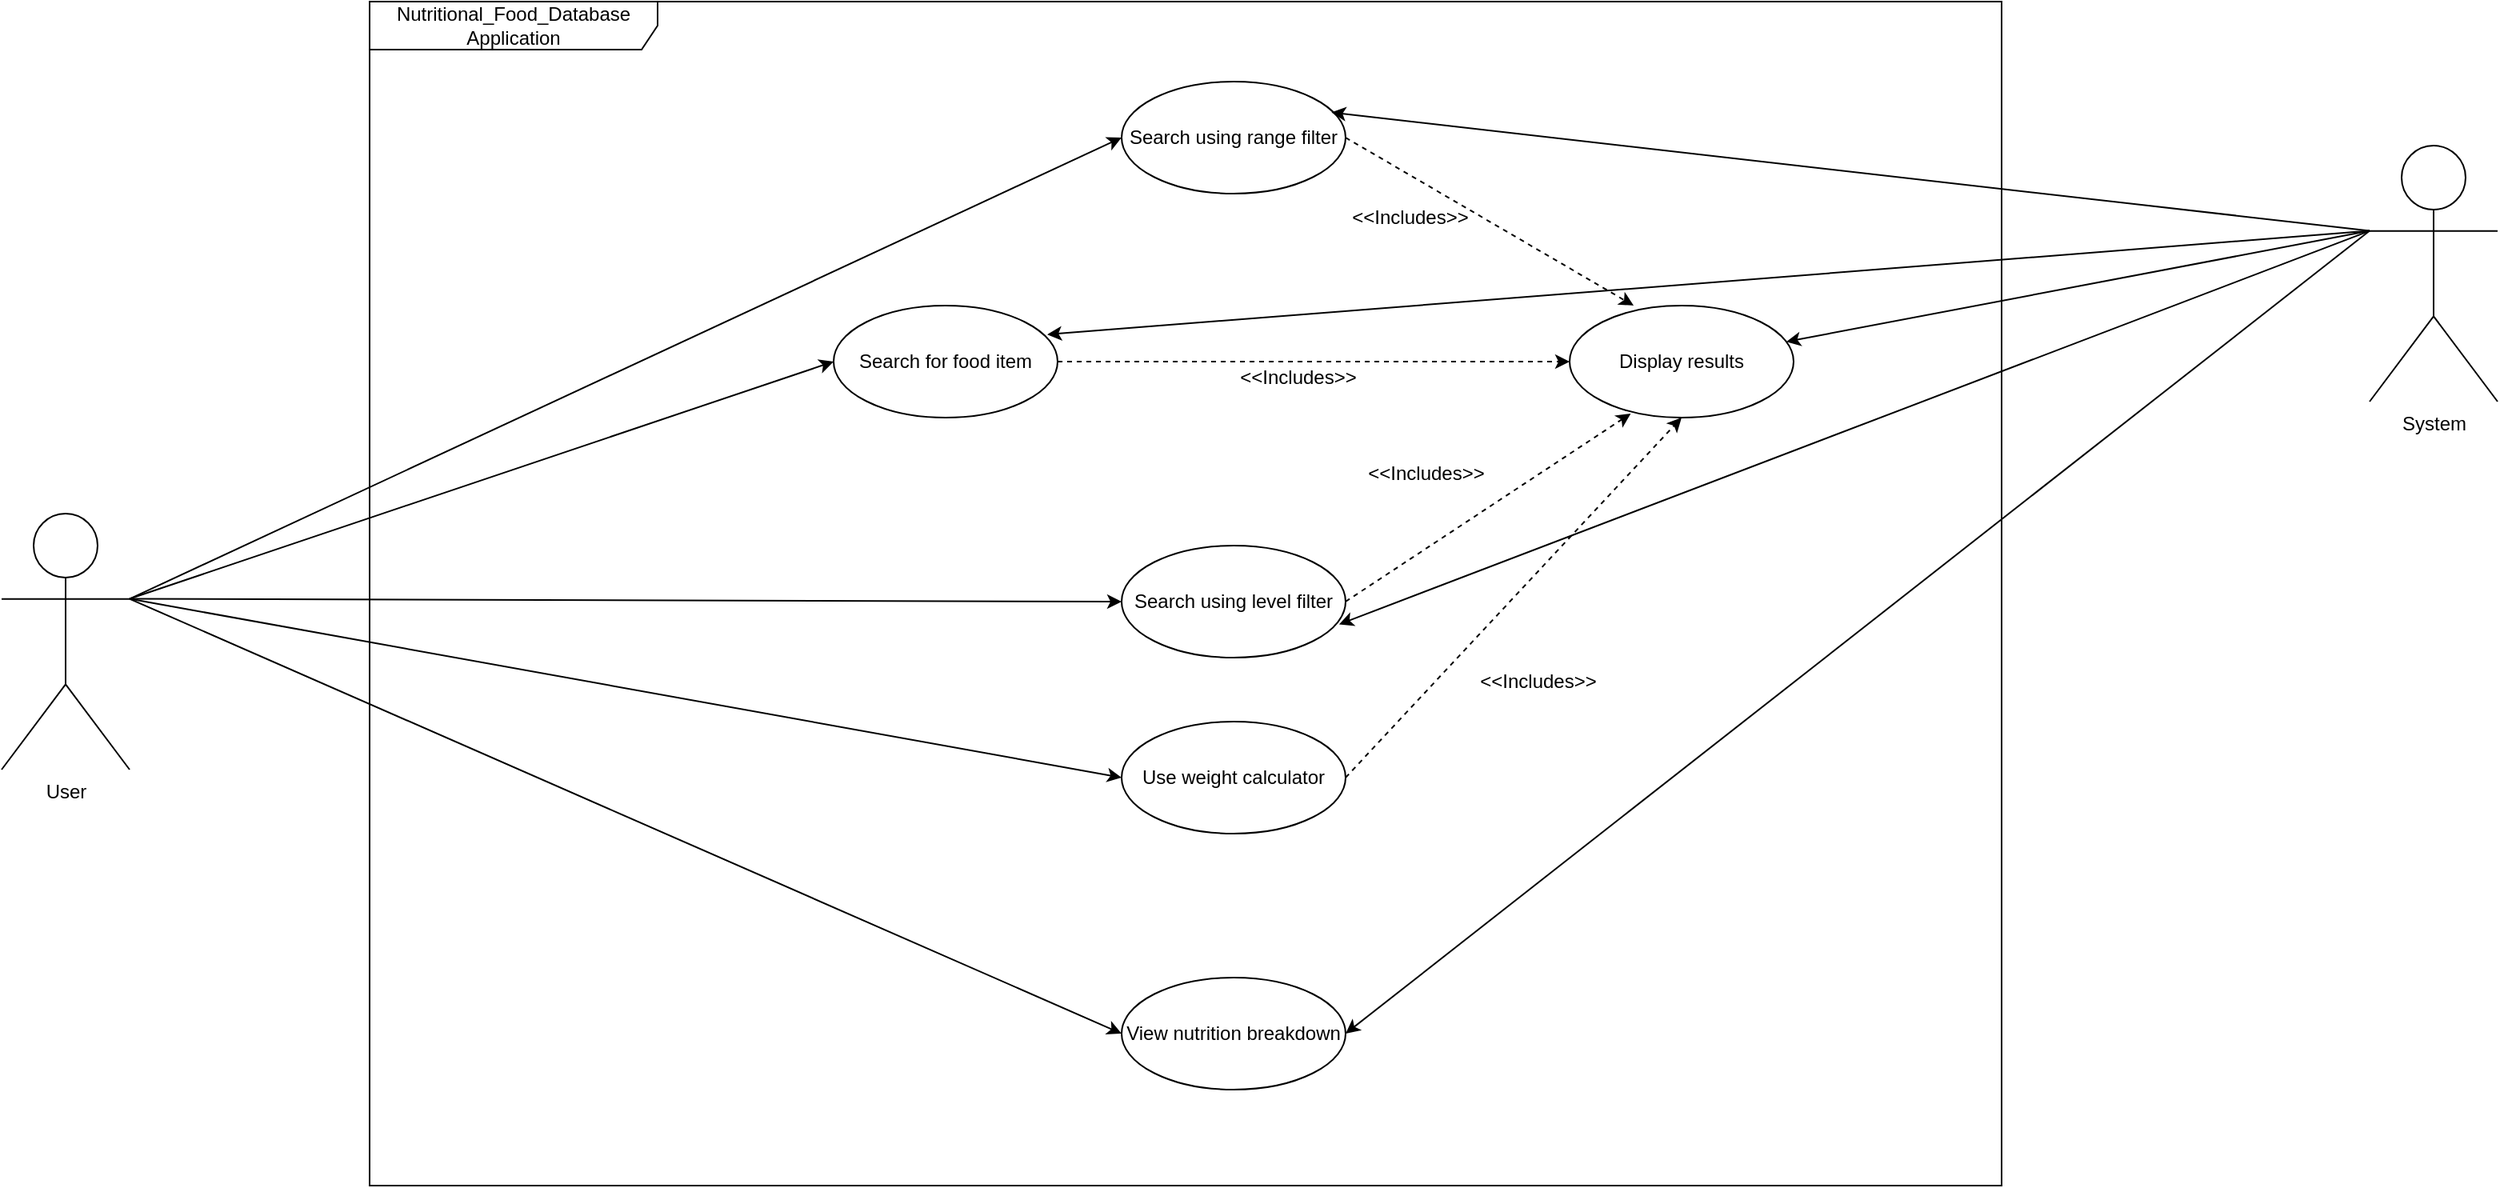 <mxfile version="24.7.7">
  <diagram name="Page-1" id="2261PH8Z9EJJNpethrZJ">
    <mxGraphModel dx="2950" dy="1060" grid="1" gridSize="10" guides="1" tooltips="1" connect="1" arrows="1" fold="1" page="1" pageScale="1" pageWidth="850" pageHeight="1100" math="0" shadow="0">
      <root>
        <mxCell id="0" />
        <mxCell id="1" parent="0" />
        <mxCell id="-7jSWL6eJSZ1970H9pZF-1" value="Nutritional_Food_Database Application" style="shape=umlFrame;whiteSpace=wrap;html=1;pointerEvents=0;width=180;height=30;" parent="1" vertex="1">
          <mxGeometry x="150" y="150" width="1020" height="740" as="geometry" />
        </mxCell>
        <mxCell id="-7jSWL6eJSZ1970H9pZF-11" style="rounded=0;orthogonalLoop=1;jettySize=auto;html=1;exitX=1;exitY=0.333;exitDx=0;exitDy=0;exitPerimeter=0;entryX=0;entryY=0.5;entryDx=0;entryDy=0;" parent="1" source="-7jSWL6eJSZ1970H9pZF-2" target="-7jSWL6eJSZ1970H9pZF-8" edge="1">
          <mxGeometry relative="1" as="geometry" />
        </mxCell>
        <mxCell id="-7jSWL6eJSZ1970H9pZF-12" style="rounded=0;orthogonalLoop=1;jettySize=auto;html=1;exitX=1;exitY=0.333;exitDx=0;exitDy=0;exitPerimeter=0;entryX=0;entryY=0.5;entryDx=0;entryDy=0;" parent="1" source="-7jSWL6eJSZ1970H9pZF-2" target="-7jSWL6eJSZ1970H9pZF-7" edge="1">
          <mxGeometry relative="1" as="geometry" />
        </mxCell>
        <mxCell id="-7jSWL6eJSZ1970H9pZF-13" style="rounded=0;orthogonalLoop=1;jettySize=auto;html=1;exitX=1;exitY=0.333;exitDx=0;exitDy=0;exitPerimeter=0;entryX=0;entryY=0.5;entryDx=0;entryDy=0;" parent="1" source="-7jSWL6eJSZ1970H9pZF-2" target="-7jSWL6eJSZ1970H9pZF-6" edge="1">
          <mxGeometry relative="1" as="geometry" />
        </mxCell>
        <mxCell id="-7jSWL6eJSZ1970H9pZF-14" style="rounded=0;orthogonalLoop=1;jettySize=auto;html=1;exitX=1;exitY=0.333;exitDx=0;exitDy=0;exitPerimeter=0;entryX=0;entryY=0.5;entryDx=0;entryDy=0;" parent="1" source="-7jSWL6eJSZ1970H9pZF-2" target="-7jSWL6eJSZ1970H9pZF-5" edge="1">
          <mxGeometry relative="1" as="geometry" />
        </mxCell>
        <mxCell id="-7jSWL6eJSZ1970H9pZF-45" style="rounded=0;orthogonalLoop=1;jettySize=auto;html=1;exitX=1;exitY=0.333;exitDx=0;exitDy=0;exitPerimeter=0;entryX=0;entryY=0.5;entryDx=0;entryDy=0;" parent="1" source="-7jSWL6eJSZ1970H9pZF-2" target="-7jSWL6eJSZ1970H9pZF-44" edge="1">
          <mxGeometry relative="1" as="geometry" />
        </mxCell>
        <mxCell id="-7jSWL6eJSZ1970H9pZF-2" value="User" style="shape=umlActor;verticalLabelPosition=bottom;verticalAlign=top;html=1;" parent="1" vertex="1">
          <mxGeometry x="-80" y="470" width="80" height="160" as="geometry" />
        </mxCell>
        <mxCell id="-7jSWL6eJSZ1970H9pZF-35" style="rounded=0;orthogonalLoop=1;jettySize=auto;html=1;exitX=0;exitY=0.333;exitDx=0;exitDy=0;exitPerimeter=0;" parent="1" source="-7jSWL6eJSZ1970H9pZF-4" target="-7jSWL6eJSZ1970H9pZF-15" edge="1">
          <mxGeometry relative="1" as="geometry" />
        </mxCell>
        <mxCell id="-7jSWL6eJSZ1970H9pZF-40" style="rounded=0;orthogonalLoop=1;jettySize=auto;html=1;exitX=0;exitY=0.333;exitDx=0;exitDy=0;exitPerimeter=0;entryX=1;entryY=0.5;entryDx=0;entryDy=0;" parent="1" source="-7jSWL6eJSZ1970H9pZF-4" target="-7jSWL6eJSZ1970H9pZF-8" edge="1">
          <mxGeometry relative="1" as="geometry" />
        </mxCell>
        <mxCell id="-7jSWL6eJSZ1970H9pZF-4" value="System" style="shape=umlActor;verticalLabelPosition=bottom;verticalAlign=top;html=1;" parent="1" vertex="1">
          <mxGeometry x="1400" y="240" width="80" height="160" as="geometry" />
        </mxCell>
        <mxCell id="-7jSWL6eJSZ1970H9pZF-30" style="edgeStyle=orthogonalEdgeStyle;rounded=0;orthogonalLoop=1;jettySize=auto;html=1;exitX=1;exitY=0.5;exitDx=0;exitDy=0;entryX=0;entryY=0.5;entryDx=0;entryDy=0;dashed=1;" parent="1" source="-7jSWL6eJSZ1970H9pZF-5" target="-7jSWL6eJSZ1970H9pZF-15" edge="1">
          <mxGeometry relative="1" as="geometry" />
        </mxCell>
        <mxCell id="-7jSWL6eJSZ1970H9pZF-5" value="Search for food item" style="ellipse;whiteSpace=wrap;html=1;" parent="1" vertex="1">
          <mxGeometry x="440" y="340" width="140" height="70" as="geometry" />
        </mxCell>
        <mxCell id="-7jSWL6eJSZ1970H9pZF-6" value="&lt;p class=&quot;MsoNormal&quot;&gt;Search using range filter&lt;/p&gt;" style="ellipse;whiteSpace=wrap;html=1;" parent="1" vertex="1">
          <mxGeometry x="620" y="200" width="140" height="70" as="geometry" />
        </mxCell>
        <mxCell id="-7jSWL6eJSZ1970H9pZF-7" value="&lt;p class=&quot;MsoNormal&quot;&gt;Search using level filter&lt;/p&gt;" style="ellipse;whiteSpace=wrap;html=1;" parent="1" vertex="1">
          <mxGeometry x="620" y="490" width="140" height="70" as="geometry" />
        </mxCell>
        <mxCell id="-7jSWL6eJSZ1970H9pZF-8" value="View nutrition breakdown" style="ellipse;whiteSpace=wrap;html=1;" parent="1" vertex="1">
          <mxGeometry x="620" y="760" width="140" height="70" as="geometry" />
        </mxCell>
        <mxCell id="-7jSWL6eJSZ1970H9pZF-15" value="Display results" style="ellipse;whiteSpace=wrap;html=1;" parent="1" vertex="1">
          <mxGeometry x="900" y="340" width="140" height="70" as="geometry" />
        </mxCell>
        <mxCell id="-7jSWL6eJSZ1970H9pZF-28" style="rounded=0;orthogonalLoop=1;jettySize=auto;html=1;exitX=1;exitY=0.5;exitDx=0;exitDy=0;entryX=0.273;entryY=0.964;entryDx=0;entryDy=0;entryPerimeter=0;dashed=1;" parent="1" source="-7jSWL6eJSZ1970H9pZF-7" target="-7jSWL6eJSZ1970H9pZF-15" edge="1">
          <mxGeometry relative="1" as="geometry" />
        </mxCell>
        <mxCell id="-7jSWL6eJSZ1970H9pZF-29" value="&amp;lt;&amp;lt;Includes&amp;gt;&amp;gt;" style="text;html=1;align=center;verticalAlign=middle;resizable=0;points=[];autosize=1;strokeColor=none;fillColor=none;" parent="1" vertex="1">
          <mxGeometry x="760" y="430" width="100" height="30" as="geometry" />
        </mxCell>
        <mxCell id="-7jSWL6eJSZ1970H9pZF-31" value="&amp;lt;&amp;lt;Includes&amp;gt;&amp;gt;" style="text;html=1;align=center;verticalAlign=middle;resizable=0;points=[];autosize=1;strokeColor=none;fillColor=none;" parent="1" vertex="1">
          <mxGeometry x="680" y="370" width="100" height="30" as="geometry" />
        </mxCell>
        <mxCell id="-7jSWL6eJSZ1970H9pZF-32" style="rounded=0;orthogonalLoop=1;jettySize=auto;html=1;exitX=1;exitY=0.5;exitDx=0;exitDy=0;entryX=0.286;entryY=0;entryDx=0;entryDy=0;entryPerimeter=0;dashed=1;" parent="1" source="-7jSWL6eJSZ1970H9pZF-6" target="-7jSWL6eJSZ1970H9pZF-15" edge="1">
          <mxGeometry relative="1" as="geometry" />
        </mxCell>
        <mxCell id="-7jSWL6eJSZ1970H9pZF-33" value="&amp;lt;&amp;lt;Includes&amp;gt;&amp;gt;" style="text;html=1;align=center;verticalAlign=middle;resizable=0;points=[];autosize=1;strokeColor=none;fillColor=none;" parent="1" vertex="1">
          <mxGeometry x="750" y="270" width="100" height="30" as="geometry" />
        </mxCell>
        <mxCell id="-7jSWL6eJSZ1970H9pZF-36" style="rounded=0;orthogonalLoop=1;jettySize=auto;html=1;exitX=0;exitY=0.333;exitDx=0;exitDy=0;exitPerimeter=0;entryX=0.971;entryY=0.703;entryDx=0;entryDy=0;entryPerimeter=0;" parent="1" source="-7jSWL6eJSZ1970H9pZF-4" target="-7jSWL6eJSZ1970H9pZF-7" edge="1">
          <mxGeometry relative="1" as="geometry" />
        </mxCell>
        <mxCell id="-7jSWL6eJSZ1970H9pZF-37" style="rounded=0;orthogonalLoop=1;jettySize=auto;html=1;exitX=0;exitY=0.333;exitDx=0;exitDy=0;exitPerimeter=0;entryX=0.937;entryY=0.275;entryDx=0;entryDy=0;entryPerimeter=0;" parent="1" source="-7jSWL6eJSZ1970H9pZF-4" target="-7jSWL6eJSZ1970H9pZF-6" edge="1">
          <mxGeometry relative="1" as="geometry" />
        </mxCell>
        <mxCell id="-7jSWL6eJSZ1970H9pZF-39" style="rounded=0;orthogonalLoop=1;jettySize=auto;html=1;exitX=0;exitY=0.333;exitDx=0;exitDy=0;exitPerimeter=0;entryX=0.954;entryY=0.258;entryDx=0;entryDy=0;entryPerimeter=0;" parent="1" source="-7jSWL6eJSZ1970H9pZF-4" target="-7jSWL6eJSZ1970H9pZF-5" edge="1">
          <mxGeometry relative="1" as="geometry" />
        </mxCell>
        <mxCell id="-7jSWL6eJSZ1970H9pZF-44" value="Use weight calculator" style="ellipse;whiteSpace=wrap;html=1;" parent="1" vertex="1">
          <mxGeometry x="620" y="600" width="140" height="70" as="geometry" />
        </mxCell>
        <mxCell id="uWtG_uVFtxl2AVF02zGx-2" style="rounded=0;orthogonalLoop=1;jettySize=auto;html=1;exitX=1;exitY=0.5;exitDx=0;exitDy=0;entryX=0.5;entryY=1;entryDx=0;entryDy=0;dashed=1;" parent="1" source="-7jSWL6eJSZ1970H9pZF-44" target="-7jSWL6eJSZ1970H9pZF-15" edge="1">
          <mxGeometry relative="1" as="geometry">
            <mxPoint x="780" y="630" as="sourcePoint" />
            <mxPoint x="958" y="512" as="targetPoint" />
          </mxGeometry>
        </mxCell>
        <mxCell id="uWtG_uVFtxl2AVF02zGx-3" value="&amp;lt;&amp;lt;Includes&amp;gt;&amp;gt;" style="text;html=1;align=center;verticalAlign=middle;resizable=0;points=[];autosize=1;strokeColor=none;fillColor=none;" parent="1" vertex="1">
          <mxGeometry x="830" y="560" width="100" height="30" as="geometry" />
        </mxCell>
      </root>
    </mxGraphModel>
  </diagram>
</mxfile>
